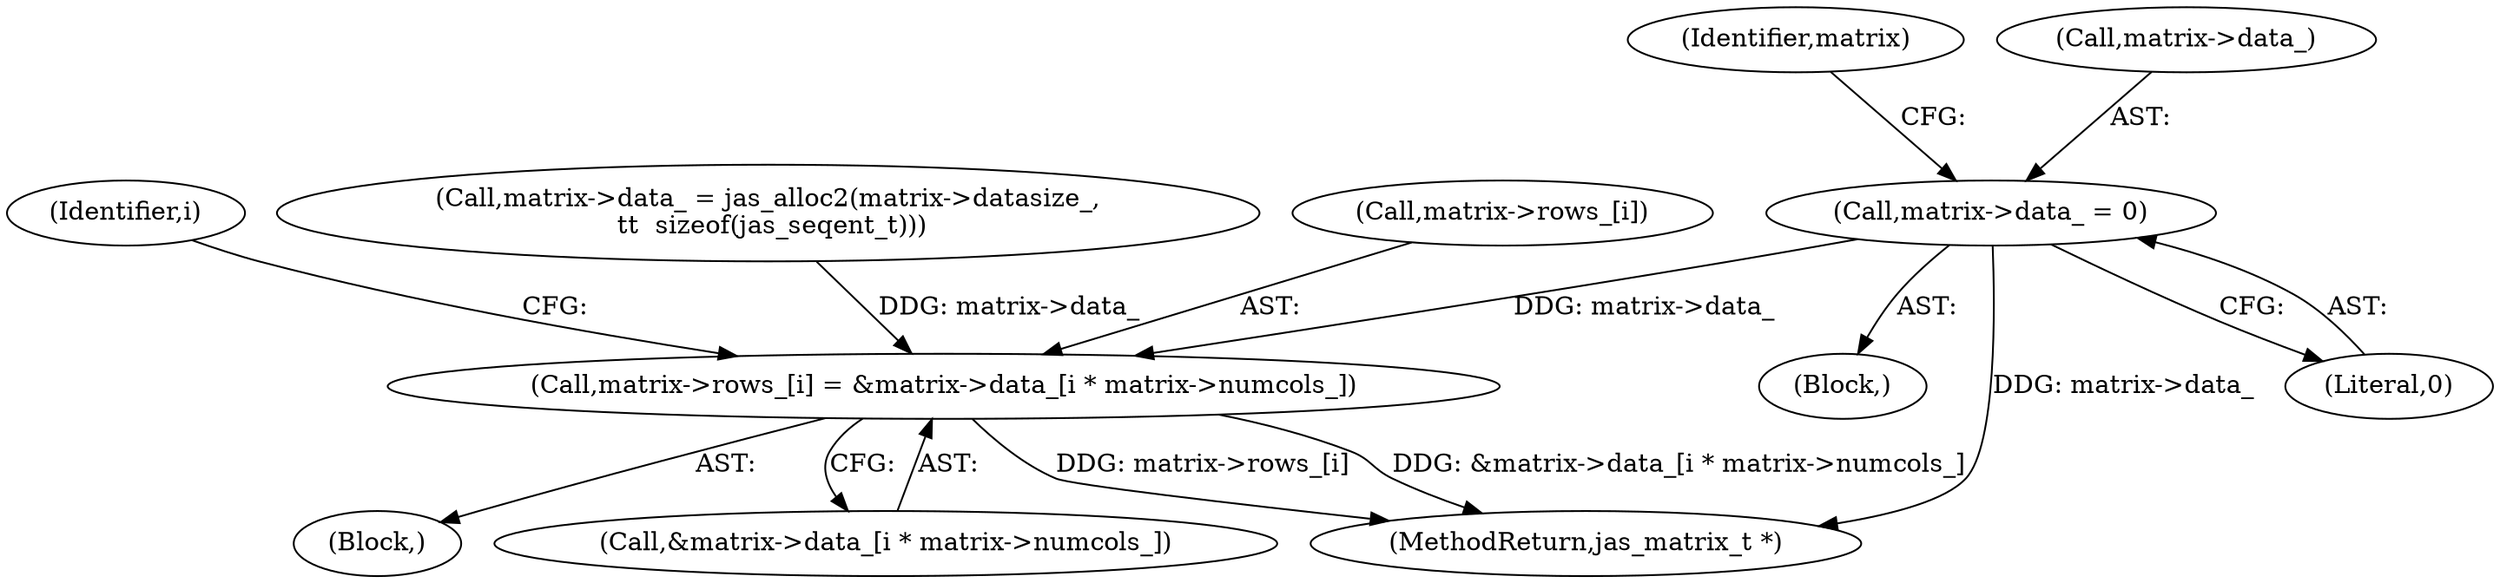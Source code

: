 digraph "0_jasper_988f8365f7d8ad8073b6786e433d34c553ecf568_1@pointer" {
"1000155" [label="(Call,matrix->data_ = 0)"];
"1000231" [label="(Call,matrix->rows_[i] = &matrix->data_[i * matrix->numcols_])"];
"1000162" [label="(Identifier,matrix)"];
"1000104" [label="(Block,)"];
"1000230" [label="(Block,)"];
"1000229" [label="(Identifier,i)"];
"1000209" [label="(Call,matrix->data_ = jas_alloc2(matrix->datasize_,\n \t\t  sizeof(jas_seqent_t)))"];
"1000237" [label="(Call,&matrix->data_[i * matrix->numcols_])"];
"1000231" [label="(Call,matrix->rows_[i] = &matrix->data_[i * matrix->numcols_])"];
"1000232" [label="(Call,matrix->rows_[i])"];
"1000300" [label="(MethodReturn,jas_matrix_t *)"];
"1000159" [label="(Literal,0)"];
"1000156" [label="(Call,matrix->data_)"];
"1000155" [label="(Call,matrix->data_ = 0)"];
"1000155" -> "1000104"  [label="AST: "];
"1000155" -> "1000159"  [label="CFG: "];
"1000156" -> "1000155"  [label="AST: "];
"1000159" -> "1000155"  [label="AST: "];
"1000162" -> "1000155"  [label="CFG: "];
"1000155" -> "1000300"  [label="DDG: matrix->data_"];
"1000155" -> "1000231"  [label="DDG: matrix->data_"];
"1000231" -> "1000230"  [label="AST: "];
"1000231" -> "1000237"  [label="CFG: "];
"1000232" -> "1000231"  [label="AST: "];
"1000237" -> "1000231"  [label="AST: "];
"1000229" -> "1000231"  [label="CFG: "];
"1000231" -> "1000300"  [label="DDG: matrix->rows_[i]"];
"1000231" -> "1000300"  [label="DDG: &matrix->data_[i * matrix->numcols_]"];
"1000209" -> "1000231"  [label="DDG: matrix->data_"];
}
